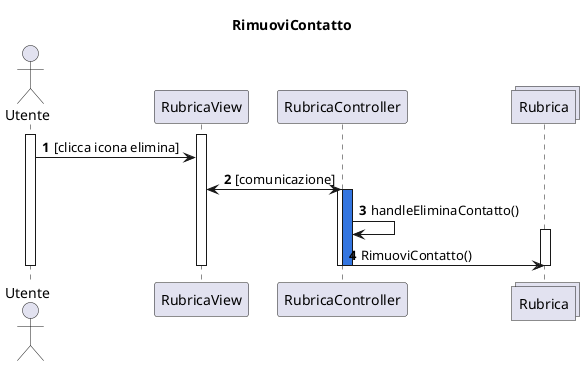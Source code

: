 @startuml Rimozione contatto
title RimuoviContatto
autonumber
actor Utente
activate Utente
participant RubricaView
participant RubricaController
collections Rubrica
activate RubricaView
Utente -> RubricaView: [clicca icona elimina]
RubricaView <-> RubricaController : [comunicazione]
activate RubricaController
activate RubricaController #3375E0
RubricaController -> RubricaController: handleEliminaContatto()
activate Rubrica
RubricaController -> Rubrica : RimuoviContatto()
deactivate Rubrica
deactivate RubricaView
deactivate RubricaController
deactivate RubricaController
deactivate Utente
@enduml
